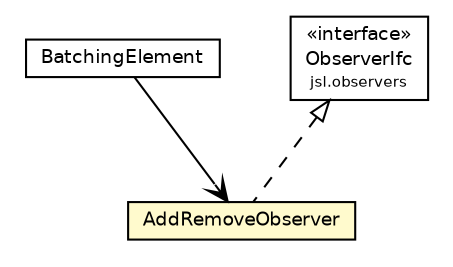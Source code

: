 #!/usr/local/bin/dot
#
# Class diagram 
# Generated by UMLGraph version 5.4 (http://www.umlgraph.org/)
#

digraph G {
	edge [fontname="Helvetica",fontsize=10,labelfontname="Helvetica",labelfontsize=10];
	node [fontname="Helvetica",fontsize=10,shape=plaintext];
	nodesep=0.25;
	ranksep=0.5;
	// jsl.modeling.BatchingElement
	c35957 [label=<<table title="jsl.modeling.BatchingElement" border="0" cellborder="1" cellspacing="0" cellpadding="2" port="p" href="./BatchingElement.html">
		<tr><td><table border="0" cellspacing="0" cellpadding="1">
<tr><td align="center" balign="center"> BatchingElement </td></tr>
		</table></td></tr>
		</table>>, URL="./BatchingElement.html", fontname="Helvetica", fontcolor="black", fontsize=9.0];
	// jsl.modeling.BatchingElement.AddRemoveObserver
	c35960 [label=<<table title="jsl.modeling.BatchingElement.AddRemoveObserver" border="0" cellborder="1" cellspacing="0" cellpadding="2" port="p" bgcolor="lemonChiffon" href="./BatchingElement.AddRemoveObserver.html">
		<tr><td><table border="0" cellspacing="0" cellpadding="1">
<tr><td align="center" balign="center"> AddRemoveObserver </td></tr>
		</table></td></tr>
		</table>>, URL="./BatchingElement.AddRemoveObserver.html", fontname="Helvetica", fontcolor="black", fontsize=9.0];
	// jsl.observers.ObserverIfc
	c36209 [label=<<table title="jsl.observers.ObserverIfc" border="0" cellborder="1" cellspacing="0" cellpadding="2" port="p" href="../observers/ObserverIfc.html">
		<tr><td><table border="0" cellspacing="0" cellpadding="1">
<tr><td align="center" balign="center"> &#171;interface&#187; </td></tr>
<tr><td align="center" balign="center"> ObserverIfc </td></tr>
<tr><td align="center" balign="center"><font point-size="7.0"> jsl.observers </font></td></tr>
		</table></td></tr>
		</table>>, URL="../observers/ObserverIfc.html", fontname="Helvetica", fontcolor="black", fontsize=9.0];
	//jsl.modeling.BatchingElement.AddRemoveObserver implements jsl.observers.ObserverIfc
	c36209:p -> c35960:p [dir=back,arrowtail=empty,style=dashed];
	// jsl.modeling.BatchingElement NAVASSOC jsl.modeling.BatchingElement.AddRemoveObserver
	c35957:p -> c35960:p [taillabel="", label="", headlabel="", fontname="Helvetica", fontcolor="black", fontsize=10.0, color="black", arrowhead=open];
}

